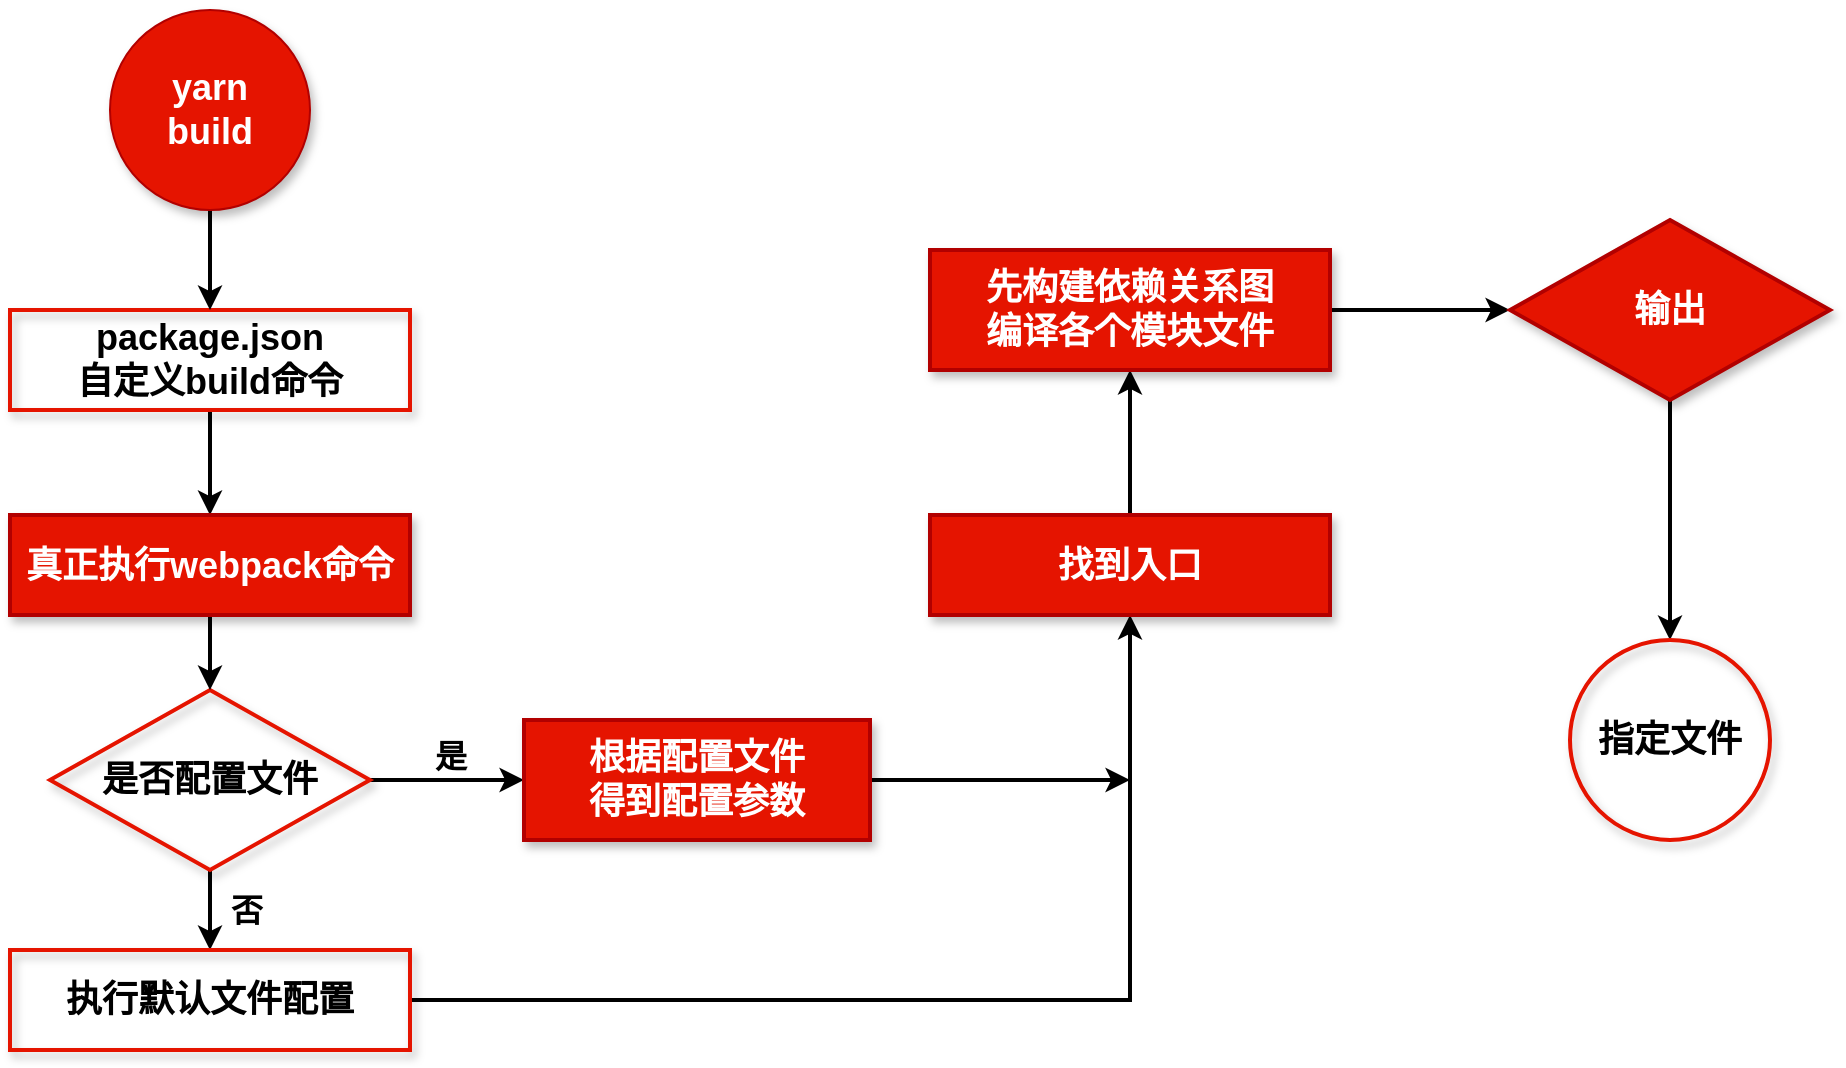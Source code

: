 <mxfile version="21.2.1" type="device">
  <diagram name="第 1 页" id="LU1XM8eelfFim8gevOEw">
    <mxGraphModel dx="911" dy="1761" grid="1" gridSize="10" guides="1" tooltips="1" connect="1" arrows="1" fold="1" page="1" pageScale="1" pageWidth="827" pageHeight="1169" math="0" shadow="0">
      <root>
        <mxCell id="0" />
        <mxCell id="1" parent="0" />
        <mxCell id="WP5T0Nu_cbKbidsYAYs7-5" style="edgeStyle=orthogonalEdgeStyle;rounded=0;orthogonalLoop=1;jettySize=auto;html=1;exitX=0.5;exitY=1;exitDx=0;exitDy=0;entryX=0.5;entryY=0;entryDx=0;entryDy=0;strokeWidth=2;" parent="1" source="5PTIw-uYRAdiezTDEF-a-1" target="WP5T0Nu_cbKbidsYAYs7-4" edge="1">
          <mxGeometry relative="1" as="geometry" />
        </mxCell>
        <mxCell id="5PTIw-uYRAdiezTDEF-a-1" value="&lt;b&gt;&lt;font color=&quot;#000000&quot; style=&quot;font-size: 18px;&quot;&gt;package.json&lt;br&gt;自定义build命令&lt;br&gt;&lt;/font&gt;&lt;/b&gt;" style="rounded=0;whiteSpace=wrap;html=1;fillColor=none;strokeColor=#E51400;shadow=1;fontColor=#ffffff;strokeWidth=2;" parent="1" vertex="1">
          <mxGeometry x="210" y="80" width="200" height="50" as="geometry" />
        </mxCell>
        <mxCell id="WP5T0Nu_cbKbidsYAYs7-8" style="edgeStyle=orthogonalEdgeStyle;rounded=0;orthogonalLoop=1;jettySize=auto;html=1;exitX=1;exitY=0.5;exitDx=0;exitDy=0;entryX=0;entryY=0.5;entryDx=0;entryDy=0;strokeWidth=2;" parent="1" source="5PTIw-uYRAdiezTDEF-a-3" target="WP5T0Nu_cbKbidsYAYs7-7" edge="1">
          <mxGeometry relative="1" as="geometry" />
        </mxCell>
        <mxCell id="WP5T0Nu_cbKbidsYAYs7-11" style="edgeStyle=orthogonalEdgeStyle;rounded=0;orthogonalLoop=1;jettySize=auto;html=1;exitX=0.5;exitY=1;exitDx=0;exitDy=0;entryX=0.5;entryY=0;entryDx=0;entryDy=0;strokeWidth=2;" parent="1" source="5PTIw-uYRAdiezTDEF-a-3" target="WP5T0Nu_cbKbidsYAYs7-10" edge="1">
          <mxGeometry relative="1" as="geometry" />
        </mxCell>
        <mxCell id="5PTIw-uYRAdiezTDEF-a-3" value="&lt;b&gt;&lt;font color=&quot;#000000&quot; style=&quot;font-size: 18px;&quot;&gt;是否配置文件&lt;/font&gt;&lt;/b&gt;" style="rhombus;whiteSpace=wrap;html=1;fillColor=none;strokeColor=#E51400;shadow=1;fontColor=#ffffff;strokeWidth=2;" parent="1" vertex="1">
          <mxGeometry x="230" y="270" width="160" height="90" as="geometry" />
        </mxCell>
        <mxCell id="WP5T0Nu_cbKbidsYAYs7-3" style="edgeStyle=orthogonalEdgeStyle;rounded=0;orthogonalLoop=1;jettySize=auto;html=1;exitX=0.5;exitY=1;exitDx=0;exitDy=0;entryX=0.5;entryY=0;entryDx=0;entryDy=0;strokeWidth=2;" parent="1" source="WP5T0Nu_cbKbidsYAYs7-1" target="5PTIw-uYRAdiezTDEF-a-1" edge="1">
          <mxGeometry relative="1" as="geometry" />
        </mxCell>
        <mxCell id="WP5T0Nu_cbKbidsYAYs7-1" value="&lt;b style=&quot;font-size: 18px;&quot;&gt;yarn&lt;br&gt;build&lt;/b&gt;" style="ellipse;whiteSpace=wrap;html=1;aspect=fixed;fillColor=#e51400;fontColor=#ffffff;strokeColor=#B20000;shadow=1;" parent="1" vertex="1">
          <mxGeometry x="260" y="-70" width="100" height="100" as="geometry" />
        </mxCell>
        <mxCell id="WP5T0Nu_cbKbidsYAYs7-6" style="edgeStyle=orthogonalEdgeStyle;rounded=0;orthogonalLoop=1;jettySize=auto;html=1;exitX=0.5;exitY=1;exitDx=0;exitDy=0;entryX=0.5;entryY=0;entryDx=0;entryDy=0;strokeWidth=2;" parent="1" source="WP5T0Nu_cbKbidsYAYs7-4" target="5PTIw-uYRAdiezTDEF-a-3" edge="1">
          <mxGeometry relative="1" as="geometry" />
        </mxCell>
        <mxCell id="WP5T0Nu_cbKbidsYAYs7-4" value="&lt;b&gt;&lt;font style=&quot;font-size: 18px;&quot;&gt;真正执行webpack命令&lt;br&gt;&lt;/font&gt;&lt;/b&gt;" style="rounded=0;whiteSpace=wrap;html=1;fillColor=#e51400;strokeColor=#B20000;shadow=1;fontColor=#ffffff;strokeWidth=2;" parent="1" vertex="1">
          <mxGeometry x="210" y="182.5" width="200" height="50" as="geometry" />
        </mxCell>
        <mxCell id="WP5T0Nu_cbKbidsYAYs7-17" style="edgeStyle=orthogonalEdgeStyle;rounded=0;orthogonalLoop=1;jettySize=auto;html=1;strokeWidth=2;" parent="1" source="WP5T0Nu_cbKbidsYAYs7-7" edge="1">
          <mxGeometry relative="1" as="geometry">
            <mxPoint x="770" y="315" as="targetPoint" />
          </mxGeometry>
        </mxCell>
        <mxCell id="WP5T0Nu_cbKbidsYAYs7-7" value="&lt;b&gt;&lt;font style=&quot;font-size: 18px;&quot;&gt;根据配置文件&lt;br&gt;得到配置参数&lt;br&gt;&lt;/font&gt;&lt;/b&gt;" style="rounded=0;whiteSpace=wrap;html=1;fillColor=#e51400;strokeColor=#B20000;shadow=1;fontColor=#ffffff;strokeWidth=2;" parent="1" vertex="1">
          <mxGeometry x="467" y="285" width="173" height="60" as="geometry" />
        </mxCell>
        <mxCell id="WP5T0Nu_cbKbidsYAYs7-9" value="&lt;font style=&quot;font-size: 16px;&quot;&gt;&lt;b&gt;是&lt;/b&gt;&lt;/font&gt;" style="text;html=1;align=center;verticalAlign=middle;resizable=0;points=[];autosize=1;strokeColor=none;fillColor=none;" parent="1" vertex="1">
          <mxGeometry x="410" y="288" width="40" height="30" as="geometry" />
        </mxCell>
        <mxCell id="WP5T0Nu_cbKbidsYAYs7-16" style="edgeStyle=orthogonalEdgeStyle;rounded=0;orthogonalLoop=1;jettySize=auto;html=1;strokeWidth=2;" parent="1" source="WP5T0Nu_cbKbidsYAYs7-10" target="WP5T0Nu_cbKbidsYAYs7-15" edge="1">
          <mxGeometry relative="1" as="geometry" />
        </mxCell>
        <mxCell id="WP5T0Nu_cbKbidsYAYs7-10" value="&lt;b&gt;&lt;font color=&quot;#000000&quot; style=&quot;font-size: 18px;&quot;&gt;执行默认文件配置&lt;br&gt;&lt;/font&gt;&lt;/b&gt;" style="rounded=0;whiteSpace=wrap;html=1;fillColor=none;strokeColor=#E51400;shadow=1;fontColor=#ffffff;strokeWidth=2;" parent="1" vertex="1">
          <mxGeometry x="210" y="400" width="200" height="50" as="geometry" />
        </mxCell>
        <mxCell id="WP5T0Nu_cbKbidsYAYs7-12" value="&lt;b&gt;&lt;font style=&quot;font-size: 16px;&quot;&gt;否&lt;/font&gt;&lt;/b&gt;" style="text;html=1;align=center;verticalAlign=middle;resizable=0;points=[];autosize=1;strokeColor=none;fillColor=none;" parent="1" vertex="1">
          <mxGeometry x="308" y="365" width="40" height="30" as="geometry" />
        </mxCell>
        <mxCell id="2aR8j1OJOo6v-cPw10QH-2" style="edgeStyle=orthogonalEdgeStyle;rounded=0;orthogonalLoop=1;jettySize=auto;html=1;entryX=0.5;entryY=1;entryDx=0;entryDy=0;strokeWidth=2;" edge="1" parent="1" source="WP5T0Nu_cbKbidsYAYs7-15" target="2aR8j1OJOo6v-cPw10QH-1">
          <mxGeometry relative="1" as="geometry" />
        </mxCell>
        <mxCell id="WP5T0Nu_cbKbidsYAYs7-15" value="&lt;b&gt;&lt;font style=&quot;font-size: 18px;&quot;&gt;找到入口&lt;br&gt;&lt;/font&gt;&lt;/b&gt;" style="rounded=0;whiteSpace=wrap;html=1;fillColor=#e51400;strokeColor=#B20000;shadow=1;fontColor=#ffffff;strokeWidth=2;" parent="1" vertex="1">
          <mxGeometry x="670" y="182.5" width="200" height="50" as="geometry" />
        </mxCell>
        <mxCell id="2aR8j1OJOo6v-cPw10QH-4" style="edgeStyle=orthogonalEdgeStyle;rounded=0;orthogonalLoop=1;jettySize=auto;html=1;entryX=0;entryY=0.5;entryDx=0;entryDy=0;strokeWidth=2;" edge="1" parent="1" source="2aR8j1OJOo6v-cPw10QH-1" target="2aR8j1OJOo6v-cPw10QH-3">
          <mxGeometry relative="1" as="geometry" />
        </mxCell>
        <mxCell id="2aR8j1OJOo6v-cPw10QH-1" value="&lt;b&gt;&lt;font style=&quot;font-size: 18px;&quot;&gt;先构建依赖关系图&lt;br&gt;编译各个模块文件&lt;br&gt;&lt;/font&gt;&lt;/b&gt;" style="rounded=0;whiteSpace=wrap;html=1;fillColor=#e51400;strokeColor=#B20000;shadow=1;fontColor=#ffffff;strokeWidth=2;" vertex="1" parent="1">
          <mxGeometry x="670" y="50" width="200" height="60" as="geometry" />
        </mxCell>
        <mxCell id="2aR8j1OJOo6v-cPw10QH-6" style="edgeStyle=orthogonalEdgeStyle;rounded=0;orthogonalLoop=1;jettySize=auto;html=1;exitX=0.5;exitY=1;exitDx=0;exitDy=0;entryX=0.5;entryY=0;entryDx=0;entryDy=0;strokeWidth=2;" edge="1" parent="1" source="2aR8j1OJOo6v-cPw10QH-3" target="2aR8j1OJOo6v-cPw10QH-5">
          <mxGeometry relative="1" as="geometry" />
        </mxCell>
        <mxCell id="2aR8j1OJOo6v-cPw10QH-3" value="&lt;span style=&quot;font-size: 18px;&quot;&gt;&lt;b&gt;输出&lt;/b&gt;&lt;/span&gt;" style="rhombus;whiteSpace=wrap;html=1;fillColor=#e51400;strokeColor=#B20000;shadow=1;fontColor=#ffffff;strokeWidth=2;" vertex="1" parent="1">
          <mxGeometry x="960" y="35" width="160" height="90" as="geometry" />
        </mxCell>
        <mxCell id="2aR8j1OJOo6v-cPw10QH-5" value="&lt;span style=&quot;font-size: 18px;&quot;&gt;&lt;b&gt;&lt;font color=&quot;#000000&quot;&gt;指定文件&lt;/font&gt;&lt;/b&gt;&lt;/span&gt;" style="ellipse;whiteSpace=wrap;html=1;aspect=fixed;fillColor=none;fontColor=#ffffff;strokeColor=#E51400;shadow=1;strokeWidth=2;" vertex="1" parent="1">
          <mxGeometry x="990" y="245" width="100" height="100" as="geometry" />
        </mxCell>
      </root>
    </mxGraphModel>
  </diagram>
</mxfile>
